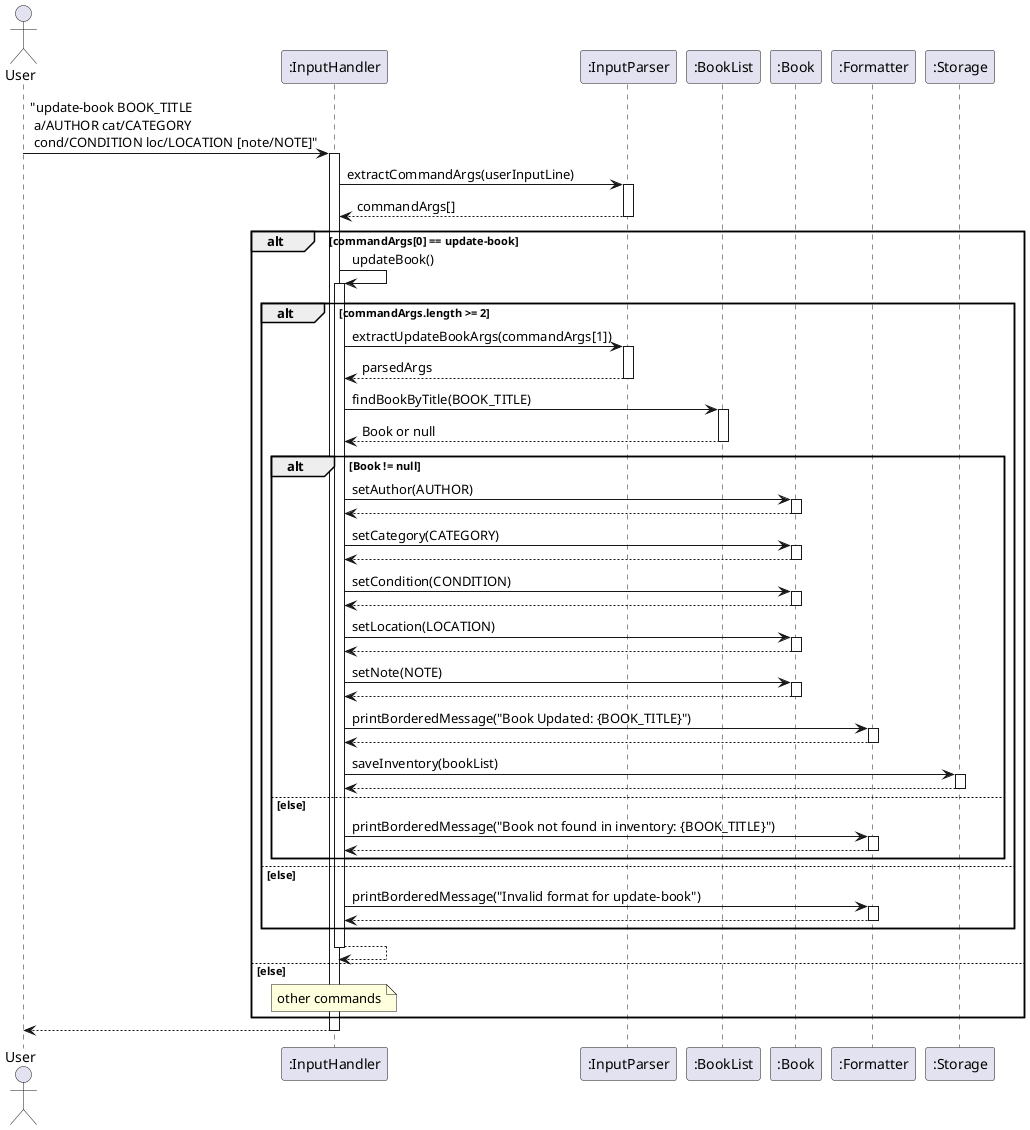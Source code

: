 @startuml
actor User
participant InputHandler as ":InputHandler"
participant InputParser as ":InputParser"
participant BookList as ":BookList"
participant Book as ":Book"
participant Formatter as ":Formatter"
participant Storage as ":Storage"

User -> InputHandler: "update-book BOOK_TITLE \n a/AUTHOR cat/CATEGORY \n cond/CONDITION loc/LOCATION [note/NOTE]"
activate InputHandler

InputHandler -> InputParser: extractCommandArgs(userInputLine)
activate InputParser

InputParser --> InputHandler: commandArgs[]
deactivate InputParser

alt commandArgs[0] == update-book
    InputHandler -> InputHandler : updateBook()
    activate InputHandler

alt commandArgs.length >= 2
    InputHandler -> InputParser: extractUpdateBookArgs(commandArgs[1])
    activate InputParser

    InputParser --> InputHandler: parsedArgs
    deactivate InputParser

    InputHandler -> BookList: findBookByTitle(BOOK_TITLE)
    activate BookList

    BookList --> InputHandler: Book or null
    deactivate BookList

    alt Book != null
        InputHandler -> Book : setAuthor(AUTHOR)
        activate Book
        Book --> InputHandler
        deactivate Book

        InputHandler -> Book : setCategory(CATEGORY)
        activate Book
        Book --> InputHandler
        deactivate Book
        InputHandler -> Book : setCondition(CONDITION)
        activate Book
        Book --> InputHandler
        deactivate Book
        InputHandler -> Book : setLocation(LOCATION)
        activate Book
        Book --> InputHandler
        deactivate Book
        InputHandler -> Book : setNote(NOTE)
        activate Book
        Book --> InputHandler
        deactivate Book
        

        InputHandler -> Formatter: printBorderedMessage("Book Updated: {BOOK_TITLE}")
        activate Formatter

        Formatter --> InputHandler
        deactivate Formatter

        InputHandler -> Storage: saveInventory(bookList)
        activate Storage

        Storage --> InputHandler
        deactivate Storage


    else else
        InputHandler -> Formatter: printBorderedMessage("Book not found in inventory: {BOOK_TITLE}")
        activate Formatter
        Formatter --> InputHandler
        deactivate Formatter
    end

    else else
        InputHandler -> Formatter: printBorderedMessage("Invalid format for update-book")
        activate Formatter
        Formatter --> InputHandler
        deactivate Formatter
    end

InputHandler --> InputHandler
deactivate InputHandler

else else
    note over InputHandler : other commands
end

InputHandler --> User
deactivate InputHandler
@enduml